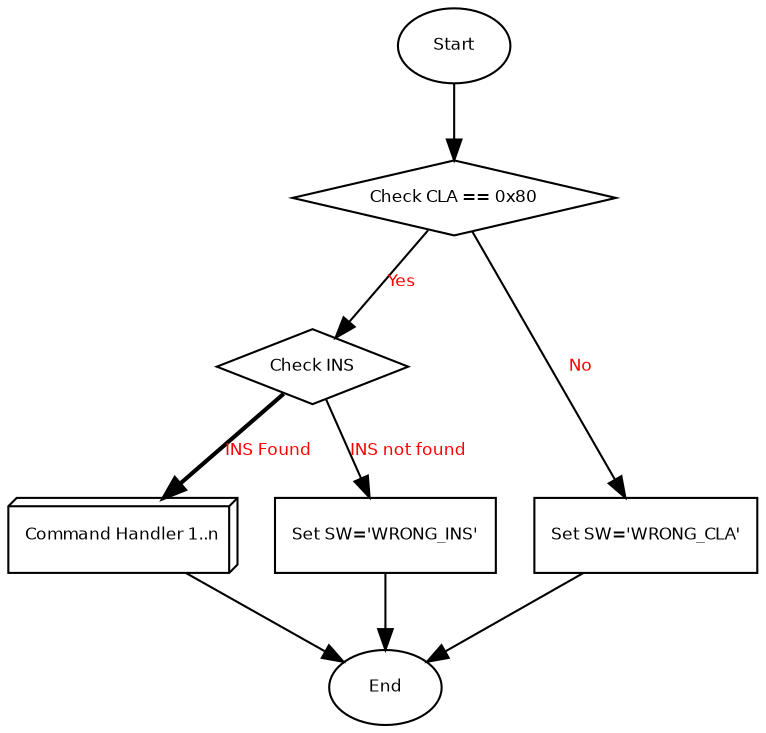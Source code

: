 digraph Command_Interpreter {

 node [
         fontname = "Bitstream Vera Sans"
         fontsize = 8
         shape = "record"
     ]

 edge [
         fontname = "Bitstream Vera Sans"
         fontsize = 8
         fontcolor = "Red"
     ]

// all blocks
start [label="Start", shape="oval"];
check_CLA [label="Check CLA == 0x80", shape="diamond"]
check_INS [label="Check INS", shape="diamond"]
handler [label="Command Handler 1..n", shape="box3d"]
set_sw_wrong_cla [label="Set SW='WRONG_CLA'", shape="box"]
set_sw_wrong_ins [label="Set SW='WRONG_INS'", shape="box"]
end [label="End", shape="oval"];

// relations
start -> check_CLA;
check_CLA -> set_sw_wrong_cla [label="No"]
check_CLA -> check_INS [label="Yes"];
check_INS -> handler[label="INS Found", weight=2, style="bold"];
check_INS -> set_sw_wrong_ins [label="INS not found"];
set_sw_wrong_cla -> end;
set_sw_wrong_ins -> end;
handler -> end;

{rank=same; handler set_sw_wrong_cla set_sw_wrong_ins}

}